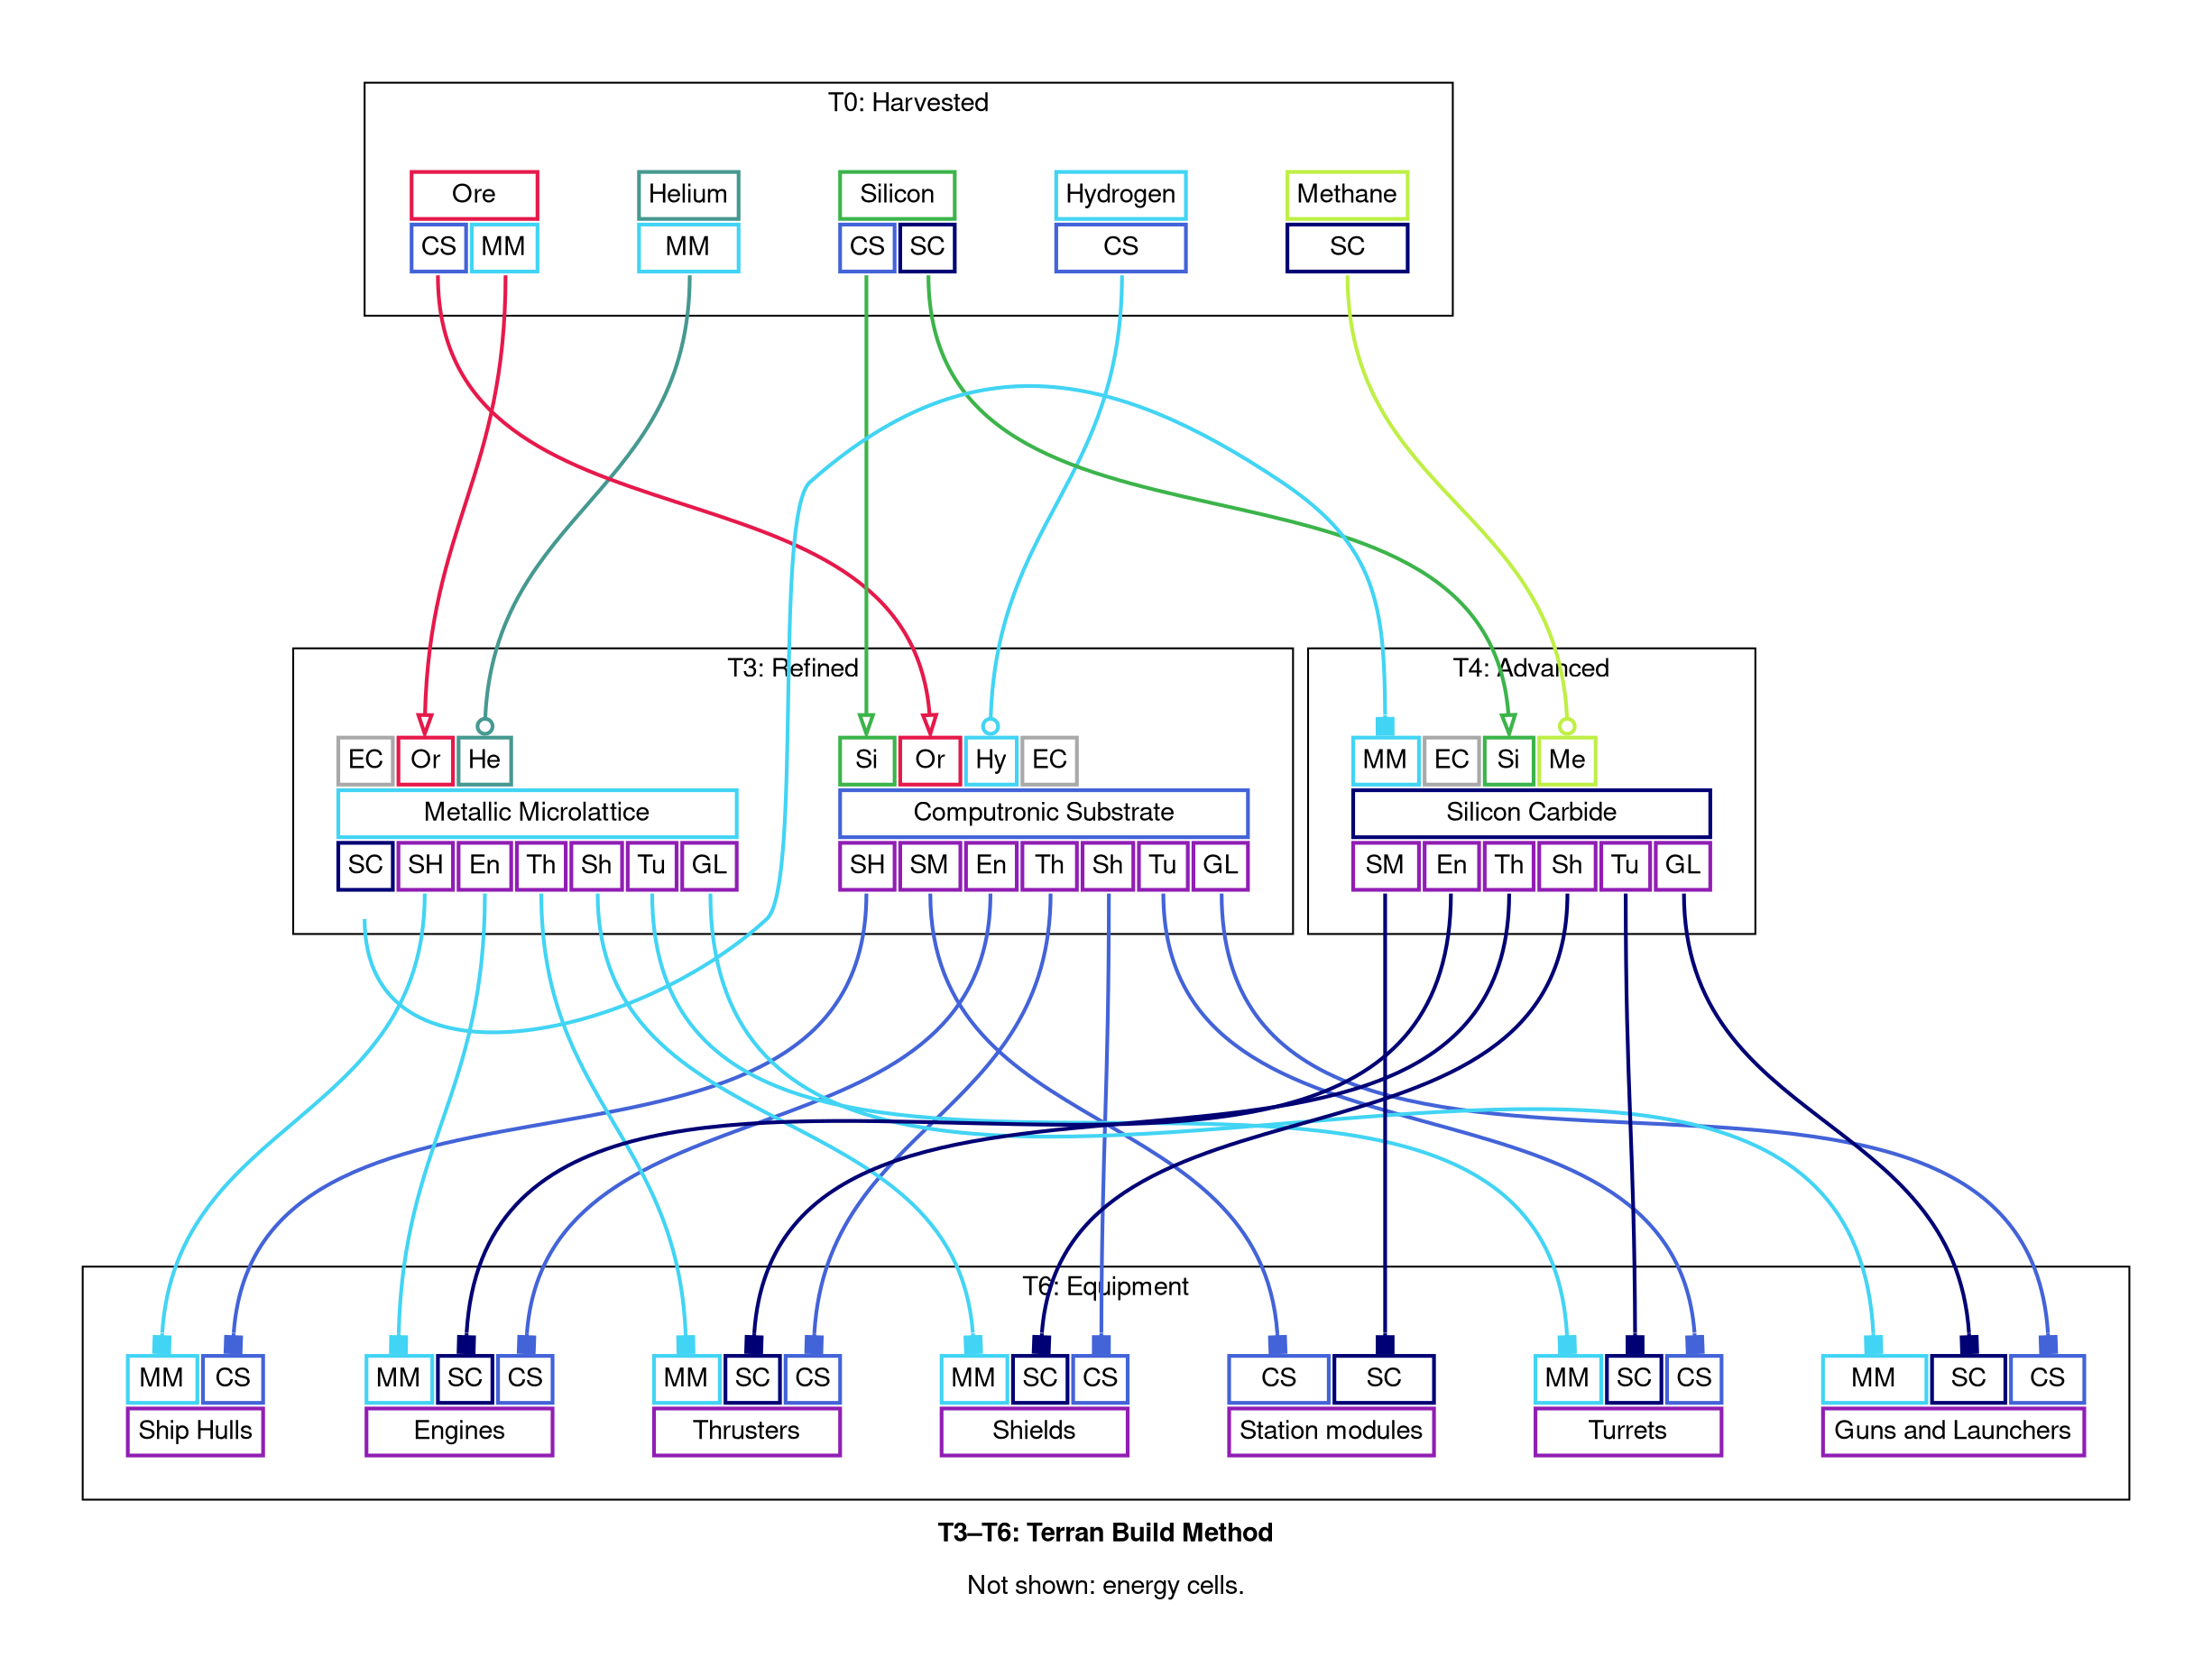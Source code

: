 digraph "X4 Economy" {
	edge [arrowType=normal]
	compound=true fontname="Helvetica,Arial,sans-serif"
	label=<<b>T3–T6: Terran Build Method</b><br/><br/>Not shown: energy cells.>
	graph [nodesep=0.3 pad=0.5 ranksep=3]
	node [color=slategray1 fontname="Helvetica,Arial,sans-serif" margin=0.2 penwidth=2.0 shape=plaintext]
	edge [arrowhead=normal arrowsize=1.0 fontname="Helvetica,Arial,sans-serif" headport=n penwidth=2.0 tailport=s]
	subgraph 0 {
		cluster=true label="T0: Harvested"
		helium [label=<<table border="0" cellborder="2" cellpadding="4" cellspacing="1" fixedsize="false" id="helium" port="output">
  
  <tr>
    <td align="text" bgcolor="white" color="#469990" colspan="1">Helium</td>
  </tr>
  
    <tr>
      
        <td align="text" bgcolor="white" color="#42d4f4" port="metallic_microlattice">MM</td>
      
    </tr>
  
</table>>]
		hydrogen [label=<<table border="0" cellborder="2" cellpadding="4" cellspacing="1" fixedsize="false" id="hydrogen" port="output">
  
  <tr>
    <td align="text" bgcolor="white" color="#42d4f4" colspan="1">Hydrogen</td>
  </tr>
  
    <tr>
      
        <td align="text" bgcolor="white" color="#4363d8" port="computronic_substrate">CS</td>
      
    </tr>
  
</table>>]
		methane [label=<<table border="0" cellborder="2" cellpadding="4" cellspacing="1" fixedsize="false" id="methane" port="output">
  
  <tr>
    <td align="text" bgcolor="white" color="#bfef45" colspan="1">Methane</td>
  </tr>
  
    <tr>
      
        <td align="text" bgcolor="white" color="#000075" port="silicon_carbide">SC</td>
      
    </tr>
  
</table>>]
		ore [label=<<table border="0" cellborder="2" cellpadding="4" cellspacing="1" fixedsize="false" id="ore" port="output">
  
  <tr>
    <td align="text" bgcolor="white" color="#e6194B" colspan="2">Ore</td>
  </tr>
  
    <tr>
      
        <td align="text" bgcolor="white" color="#4363d8" port="computronic_substrate">CS</td>
      
        <td align="text" bgcolor="white" color="#42d4f4" port="metallic_microlattice">MM</td>
      
    </tr>
  
</table>>]
		silicon [label=<<table border="0" cellborder="2" cellpadding="4" cellspacing="1" fixedsize="false" id="silicon" port="output">
  
  <tr>
    <td align="text" bgcolor="white" color="#3cb44b" colspan="2">Silicon</td>
  </tr>
  
    <tr>
      
        <td align="text" bgcolor="white" color="#4363d8" port="computronic_substrate">CS</td>
      
        <td align="text" bgcolor="white" color="#000075" port="silicon_carbide">SC</td>
      
    </tr>
  
</table>>]
	}
	subgraph 3 {
		cluster=true label="T3: Refined"
		computronic_substrate [label=<<table border="0" cellborder="2" cellpadding="4" cellspacing="1" fixedsize="false" id="computronic_substrate" port="output">
  
    <tr>
      
        <td align="text" bgcolor="white" color="#3cb44b" port="silicon">Si</td>
      
        <td align="text" bgcolor="white" color="#e6194B" port="ore">Or</td>
      
        <td align="text" bgcolor="white" color="#42d4f4" port="hydrogen">Hy</td>
      
        <td align="text" bgcolor="white" color="#a9a9a9" port="energy_cells">EC</td>
      
    </tr>
  
  <tr>
    <td align="text" bgcolor="white" color="#4363d8" colspan="7">Computronic Substrate</td>
  </tr>
  
    <tr>
      
        <td align="text" bgcolor="white" color="#911eb4" port="ship_hulls">SH</td>
      
        <td align="text" bgcolor="white" color="#911eb4" port="station_modules">SM</td>
      
        <td align="text" bgcolor="white" color="#911eb4" port="engines">En</td>
      
        <td align="text" bgcolor="white" color="#911eb4" port="thrusters">Th</td>
      
        <td align="text" bgcolor="white" color="#911eb4" port="shields">Sh</td>
      
        <td align="text" bgcolor="white" color="#911eb4" port="turrets">Tu</td>
      
        <td align="text" bgcolor="white" color="#911eb4" port="guns_and_launchers">GL</td>
      
    </tr>
  
</table>>]
		metallic_microlattice [label=<<table border="0" cellborder="2" cellpadding="4" cellspacing="1" fixedsize="false" id="metallic_microlattice" port="output">
  
    <tr>
      
        <td align="text" bgcolor="white" color="#a9a9a9" port="energy_cells">EC</td>
      
        <td align="text" bgcolor="white" color="#e6194B" port="ore">Or</td>
      
        <td align="text" bgcolor="white" color="#469990" port="helium">He</td>
      
    </tr>
  
  <tr>
    <td align="text" bgcolor="white" color="#42d4f4" colspan="7">Metallic Microlattice</td>
  </tr>
  
    <tr>
      
        <td align="text" bgcolor="white" color="#000075" port="silicon_carbide">SC</td>
      
        <td align="text" bgcolor="white" color="#911eb4" port="ship_hulls">SH</td>
      
        <td align="text" bgcolor="white" color="#911eb4" port="engines">En</td>
      
        <td align="text" bgcolor="white" color="#911eb4" port="thrusters">Th</td>
      
        <td align="text" bgcolor="white" color="#911eb4" port="shields">Sh</td>
      
        <td align="text" bgcolor="white" color="#911eb4" port="turrets">Tu</td>
      
        <td align="text" bgcolor="white" color="#911eb4" port="guns_and_launchers">GL</td>
      
    </tr>
  
</table>>]
	}
	subgraph 4 {
		cluster=true label="T4: Advanced"
		silicon_carbide [label=<<table border="0" cellborder="2" cellpadding="4" cellspacing="1" fixedsize="false" id="silicon_carbide" port="output">
  
    <tr>
      
        <td align="text" bgcolor="white" color="#42d4f4" port="metallic_microlattice">MM</td>
      
        <td align="text" bgcolor="white" color="#a9a9a9" port="energy_cells">EC</td>
      
        <td align="text" bgcolor="white" color="#3cb44b" port="silicon">Si</td>
      
        <td align="text" bgcolor="white" color="#bfef45" port="methane">Me</td>
      
    </tr>
  
  <tr>
    <td align="text" bgcolor="white" color="#000075" colspan="6">Silicon Carbide</td>
  </tr>
  
    <tr>
      
        <td align="text" bgcolor="white" color="#911eb4" port="station_modules">SM</td>
      
        <td align="text" bgcolor="white" color="#911eb4" port="engines">En</td>
      
        <td align="text" bgcolor="white" color="#911eb4" port="thrusters">Th</td>
      
        <td align="text" bgcolor="white" color="#911eb4" port="shields">Sh</td>
      
        <td align="text" bgcolor="white" color="#911eb4" port="turrets">Tu</td>
      
        <td align="text" bgcolor="white" color="#911eb4" port="guns_and_launchers">GL</td>
      
    </tr>
  
</table>>]
	}
	subgraph 6 {
		cluster=true label="T6: Equipment"
		engines [label=<<table border="0" cellborder="2" cellpadding="4" cellspacing="1" fixedsize="false" id="engines" port="output">
  
    <tr>
      
        <td align="text" bgcolor="white" color="#42d4f4" port="metallic_microlattice">MM</td>
      
        <td align="text" bgcolor="white" color="#000075" port="silicon_carbide">SC</td>
      
        <td align="text" bgcolor="white" color="#4363d8" port="computronic_substrate">CS</td>
      
    </tr>
  
  <tr>
    <td align="text" bgcolor="white" color="#911eb4" colspan="3">Engines</td>
  </tr>
  
</table>>]
		guns_and_launchers [label=<<table border="0" cellborder="2" cellpadding="4" cellspacing="1" fixedsize="false" id="guns_and_launchers" port="output">
  
    <tr>
      
        <td align="text" bgcolor="white" color="#42d4f4" port="metallic_microlattice">MM</td>
      
        <td align="text" bgcolor="white" color="#000075" port="silicon_carbide">SC</td>
      
        <td align="text" bgcolor="white" color="#4363d8" port="computronic_substrate">CS</td>
      
    </tr>
  
  <tr>
    <td align="text" bgcolor="white" color="#911eb4" colspan="3">Guns and Launchers</td>
  </tr>
  
</table>>]
		shields [label=<<table border="0" cellborder="2" cellpadding="4" cellspacing="1" fixedsize="false" id="shields" port="output">
  
    <tr>
      
        <td align="text" bgcolor="white" color="#42d4f4" port="metallic_microlattice">MM</td>
      
        <td align="text" bgcolor="white" color="#000075" port="silicon_carbide">SC</td>
      
        <td align="text" bgcolor="white" color="#4363d8" port="computronic_substrate">CS</td>
      
    </tr>
  
  <tr>
    <td align="text" bgcolor="white" color="#911eb4" colspan="3">Shields</td>
  </tr>
  
</table>>]
		ship_hulls [label=<<table border="0" cellborder="2" cellpadding="4" cellspacing="1" fixedsize="false" id="ship_hulls" port="output">
  
    <tr>
      
        <td align="text" bgcolor="white" color="#42d4f4" port="metallic_microlattice">MM</td>
      
        <td align="text" bgcolor="white" color="#4363d8" port="computronic_substrate">CS</td>
      
    </tr>
  
  <tr>
    <td align="text" bgcolor="white" color="#911eb4" colspan="2">Ship Hulls</td>
  </tr>
  
</table>>]
		station_modules [label=<<table border="0" cellborder="2" cellpadding="4" cellspacing="1" fixedsize="false" id="station_modules" port="output">
  
    <tr>
      
        <td align="text" bgcolor="white" color="#4363d8" port="computronic_substrate">CS</td>
      
        <td align="text" bgcolor="white" color="#000075" port="silicon_carbide">SC</td>
      
    </tr>
  
  <tr>
    <td align="text" bgcolor="white" color="#911eb4" colspan="2">Station modules</td>
  </tr>
  
</table>>]
		thrusters [label=<<table border="0" cellborder="2" cellpadding="4" cellspacing="1" fixedsize="false" id="thrusters" port="output">
  
    <tr>
      
        <td align="text" bgcolor="white" color="#42d4f4" port="metallic_microlattice">MM</td>
      
        <td align="text" bgcolor="white" color="#000075" port="silicon_carbide">SC</td>
      
        <td align="text" bgcolor="white" color="#4363d8" port="computronic_substrate">CS</td>
      
    </tr>
  
  <tr>
    <td align="text" bgcolor="white" color="#911eb4" colspan="3">Thrusters</td>
  </tr>
  
</table>>]
		turrets [label=<<table border="0" cellborder="2" cellpadding="4" cellspacing="1" fixedsize="false" id="turrets" port="output">
  
    <tr>
      
        <td align="text" bgcolor="white" color="#42d4f4" port="metallic_microlattice">MM</td>
      
        <td align="text" bgcolor="white" color="#000075" port="silicon_carbide">SC</td>
      
        <td align="text" bgcolor="white" color="#4363d8" port="computronic_substrate">CS</td>
      
    </tr>
  
  <tr>
    <td align="text" bgcolor="white" color="#911eb4" colspan="3">Turrets</td>
  </tr>
  
</table>>]
	}
	hydrogen:computronic_substrate:s -> computronic_substrate:hydrogen:n [arrowhead=odot color="#42d4f4" weight=1.0]
	ore:computronic_substrate:s -> computronic_substrate:ore:n [arrowhead=empty color="#e6194B" weight=1.0]
	silicon:computronic_substrate:s -> computronic_substrate:silicon:n [arrowhead=empty color="#3cb44b" weight=1.0]
	helium:metallic_microlattice:s -> metallic_microlattice:helium:n [arrowhead=odot color="#469990" weight=1.0]
	ore:metallic_microlattice:s -> metallic_microlattice:ore:n [arrowhead=empty color="#e6194B" weight=1.0]
	metallic_microlattice:silicon_carbide:s -> silicon_carbide:metallic_microlattice:n [arrowhead=box color="#42d4f4" weight=1.0]
	methane:silicon_carbide:s -> silicon_carbide:methane:n [arrowhead=odot color="#bfef45" weight=1.0]
	silicon:silicon_carbide:s -> silicon_carbide:silicon:n [arrowhead=empty color="#3cb44b" weight=1.0]
	metallic_microlattice:ship_hulls:s -> ship_hulls:metallic_microlattice:n [arrowhead=box color="#42d4f4" weight=1.0]
	computronic_substrate:ship_hulls:s -> ship_hulls:computronic_substrate:n [arrowhead=box color="#4363d8" weight=1.0]
	silicon_carbide:station_modules:s -> station_modules:silicon_carbide:n [arrowhead=box color="#000075" weight=1.0]
	computronic_substrate:station_modules:s -> station_modules:computronic_substrate:n [arrowhead=box color="#4363d8" weight=1.0]
	metallic_microlattice:engines:s -> engines:metallic_microlattice:n [arrowhead=box color="#42d4f4" weight=1.0]
	silicon_carbide:engines:s -> engines:silicon_carbide:n [arrowhead=box color="#000075" weight=1.0]
	computronic_substrate:engines:s -> engines:computronic_substrate:n [arrowhead=box color="#4363d8" weight=1.0]
	metallic_microlattice:thrusters:s -> thrusters:metallic_microlattice:n [arrowhead=box color="#42d4f4" weight=1.0]
	silicon_carbide:thrusters:s -> thrusters:silicon_carbide:n [arrowhead=box color="#000075" weight=1.0]
	computronic_substrate:thrusters:s -> thrusters:computronic_substrate:n [arrowhead=box color="#4363d8" weight=1.0]
	metallic_microlattice:shields:s -> shields:metallic_microlattice:n [arrowhead=box color="#42d4f4" weight=1.0]
	silicon_carbide:shields:s -> shields:silicon_carbide:n [arrowhead=box color="#000075" weight=1.0]
	computronic_substrate:shields:s -> shields:computronic_substrate:n [arrowhead=box color="#4363d8" weight=1.0]
	metallic_microlattice:turrets:s -> turrets:metallic_microlattice:n [arrowhead=box color="#42d4f4" weight=1.0]
	silicon_carbide:turrets:s -> turrets:silicon_carbide:n [arrowhead=box color="#000075" weight=1.0]
	computronic_substrate:turrets:s -> turrets:computronic_substrate:n [arrowhead=box color="#4363d8" weight=1.0]
	metallic_microlattice:guns_and_launchers:s -> guns_and_launchers:metallic_microlattice:n [arrowhead=box color="#42d4f4" weight=1.0]
	silicon_carbide:guns_and_launchers:s -> guns_and_launchers:silicon_carbide:n [arrowhead=box color="#000075" weight=1.0]
	computronic_substrate:guns_and_launchers:s -> guns_and_launchers:computronic_substrate:n [arrowhead=box color="#4363d8" weight=1.0]
}
